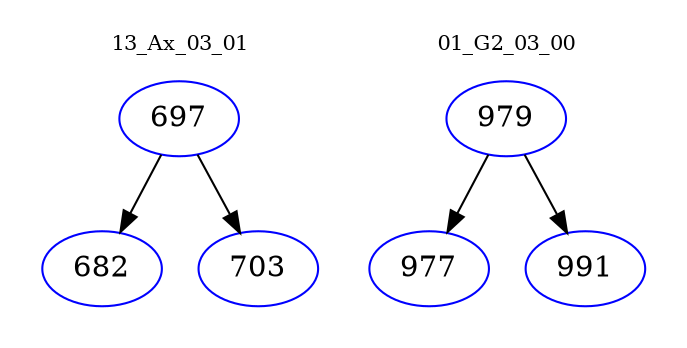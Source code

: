digraph{
subgraph cluster_0 {
color = white
label = "13_Ax_03_01";
fontsize=10;
T0_697 [label="697", color="blue"]
T0_697 -> T0_682 [color="black"]
T0_682 [label="682", color="blue"]
T0_697 -> T0_703 [color="black"]
T0_703 [label="703", color="blue"]
}
subgraph cluster_1 {
color = white
label = "01_G2_03_00";
fontsize=10;
T1_979 [label="979", color="blue"]
T1_979 -> T1_977 [color="black"]
T1_977 [label="977", color="blue"]
T1_979 -> T1_991 [color="black"]
T1_991 [label="991", color="blue"]
}
}
